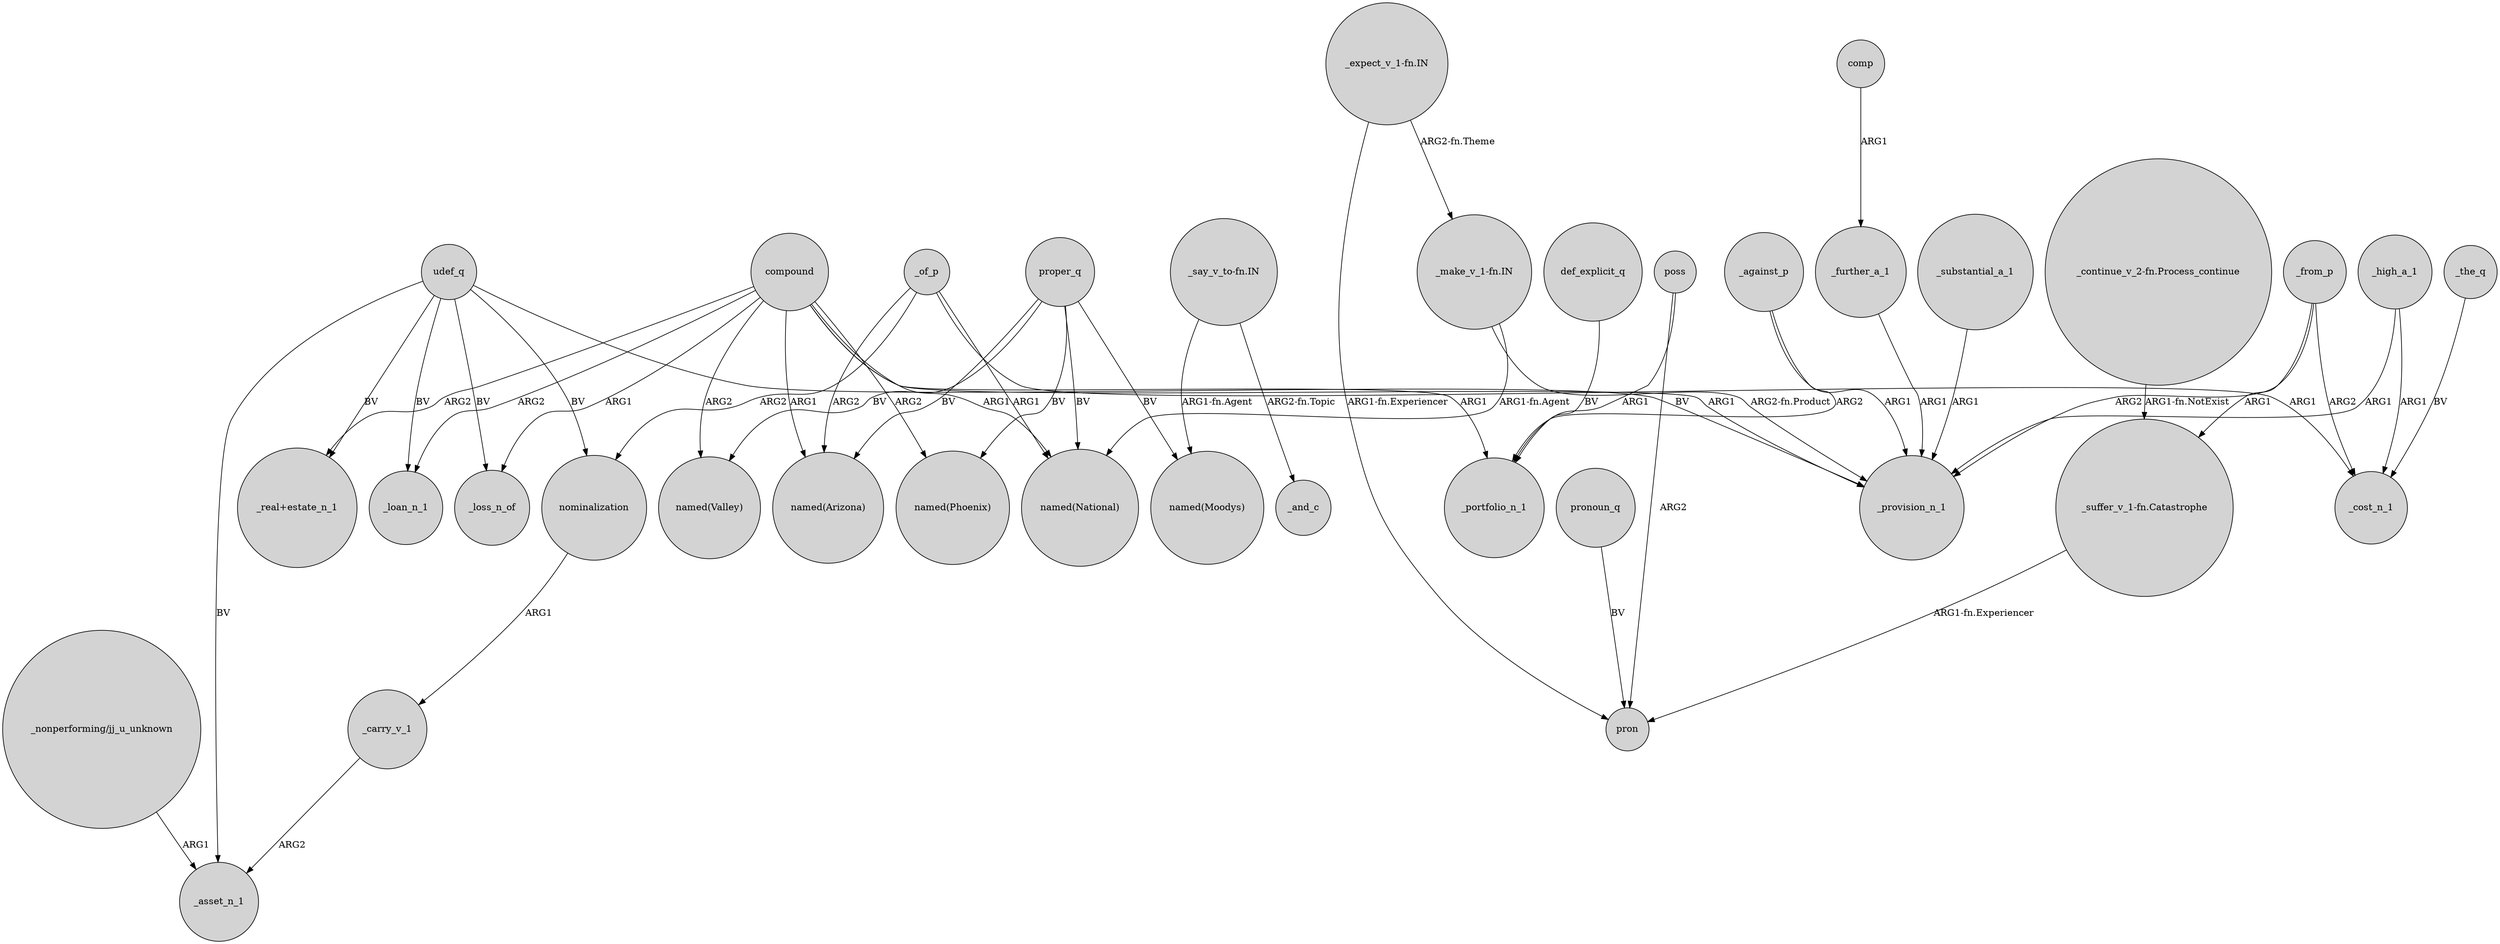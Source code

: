 digraph {
	node [shape=circle style=filled]
	nominalization -> _carry_v_1 [label=ARG1]
	_of_p -> "named(National)" [label=ARG1]
	compound -> "named(Arizona)" [label=ARG1]
	_from_p -> _provision_n_1 [label=ARG2]
	"_make_v_1-fn.IN" -> _provision_n_1 [label="ARG2-fn.Product"]
	"_make_v_1-fn.IN" -> "named(National)" [label="ARG1-fn.Agent"]
	poss -> pron [label=ARG2]
	_high_a_1 -> _cost_n_1 [label=ARG1]
	"_nonperforming/jj_u_unknown" -> _asset_n_1 [label=ARG1]
	"_suffer_v_1-fn.Catastrophe" -> pron [label="ARG1-fn.Experiencer"]
	proper_q -> "named(Phoenix)" [label=BV]
	_against_p -> _portfolio_n_1 [label=ARG2]
	_high_a_1 -> _provision_n_1 [label=ARG1]
	_further_a_1 -> _provision_n_1 [label=ARG1]
	compound -> _portfolio_n_1 [label=ARG1]
	proper_q -> "named(Moodys)" [label=BV]
	poss -> _portfolio_n_1 [label=ARG1]
	udef_q -> _provision_n_1 [label=BV]
	def_explicit_q -> _portfolio_n_1 [label=BV]
	udef_q -> _asset_n_1 [label=BV]
	compound -> "_real+estate_n_1" [label=ARG2]
	compound -> _provision_n_1 [label=ARG1]
	_of_p -> "named(Arizona)" [label=ARG2]
	_the_q -> _cost_n_1 [label=BV]
	_of_p -> _cost_n_1 [label=ARG1]
	compound -> _loan_n_1 [label=ARG2]
	proper_q -> "named(Valley)" [label=BV]
	pronoun_q -> pron [label=BV]
	proper_q -> "named(Arizona)" [label=BV]
	"_expect_v_1-fn.IN" -> "_make_v_1-fn.IN" [label="ARG2-fn.Theme"]
	_against_p -> _provision_n_1 [label=ARG1]
	comp -> _further_a_1 [label=ARG1]
	_of_p -> nominalization [label=ARG2]
	"_continue_v_2-fn.Process_continue" -> "_suffer_v_1-fn.Catastrophe" [label="ARG1-fn.NotExist"]
	_carry_v_1 -> _asset_n_1 [label=ARG2]
	udef_q -> "_real+estate_n_1" [label=BV]
	"_say_v_to-fn.IN" -> _and_c [label="ARG2-fn.Topic"]
	compound -> "named(Phoenix)" [label=ARG2]
	_from_p -> "_suffer_v_1-fn.Catastrophe" [label=ARG1]
	udef_q -> nominalization [label=BV]
	_from_p -> _cost_n_1 [label=ARG2]
	"_expect_v_1-fn.IN" -> pron [label="ARG1-fn.Experiencer"]
	compound -> _loss_n_of [label=ARG1]
	proper_q -> "named(National)" [label=BV]
	"_say_v_to-fn.IN" -> "named(Moodys)" [label="ARG1-fn.Agent"]
	compound -> "named(National)" [label=ARG1]
	_substantial_a_1 -> _provision_n_1 [label=ARG1]
	udef_q -> _loss_n_of [label=BV]
	compound -> "named(Valley)" [label=ARG2]
	udef_q -> _loan_n_1 [label=BV]
}

